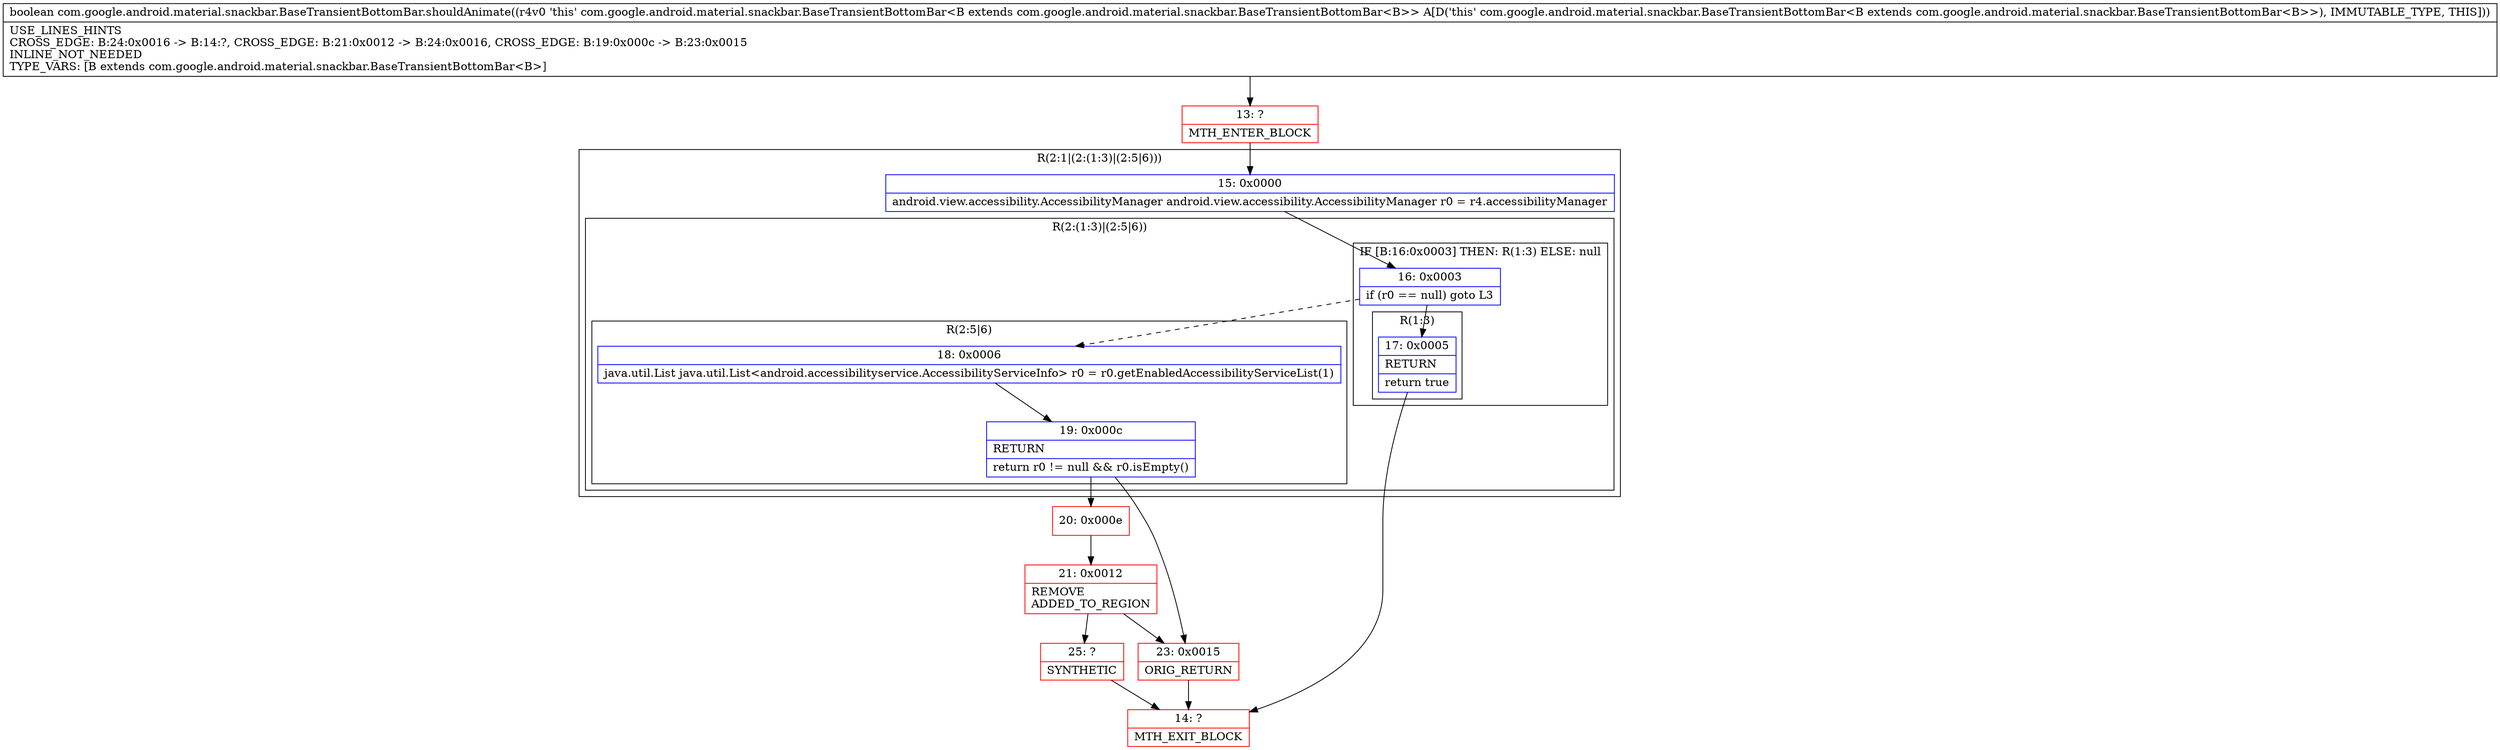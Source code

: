 digraph "CFG forcom.google.android.material.snackbar.BaseTransientBottomBar.shouldAnimate()Z" {
subgraph cluster_Region_458046908 {
label = "R(2:1|(2:(1:3)|(2:5|6)))";
node [shape=record,color=blue];
Node_15 [shape=record,label="{15\:\ 0x0000|android.view.accessibility.AccessibilityManager android.view.accessibility.AccessibilityManager r0 = r4.accessibilityManager\l}"];
subgraph cluster_Region_356409859 {
label = "R(2:(1:3)|(2:5|6))";
node [shape=record,color=blue];
subgraph cluster_IfRegion_1458368852 {
label = "IF [B:16:0x0003] THEN: R(1:3) ELSE: null";
node [shape=record,color=blue];
Node_16 [shape=record,label="{16\:\ 0x0003|if (r0 == null) goto L3\l}"];
subgraph cluster_Region_1381439045 {
label = "R(1:3)";
node [shape=record,color=blue];
Node_17 [shape=record,label="{17\:\ 0x0005|RETURN\l|return true\l}"];
}
}
subgraph cluster_Region_152130012 {
label = "R(2:5|6)";
node [shape=record,color=blue];
Node_18 [shape=record,label="{18\:\ 0x0006|java.util.List java.util.List\<android.accessibilityservice.AccessibilityServiceInfo\> r0 = r0.getEnabledAccessibilityServiceList(1)\l}"];
Node_19 [shape=record,label="{19\:\ 0x000c|RETURN\l|return r0 != null && r0.isEmpty()\l}"];
}
}
}
Node_13 [shape=record,color=red,label="{13\:\ ?|MTH_ENTER_BLOCK\l}"];
Node_14 [shape=record,color=red,label="{14\:\ ?|MTH_EXIT_BLOCK\l}"];
Node_20 [shape=record,color=red,label="{20\:\ 0x000e}"];
Node_21 [shape=record,color=red,label="{21\:\ 0x0012|REMOVE\lADDED_TO_REGION\l}"];
Node_25 [shape=record,color=red,label="{25\:\ ?|SYNTHETIC\l}"];
Node_23 [shape=record,color=red,label="{23\:\ 0x0015|ORIG_RETURN\l}"];
MethodNode[shape=record,label="{boolean com.google.android.material.snackbar.BaseTransientBottomBar.shouldAnimate((r4v0 'this' com.google.android.material.snackbar.BaseTransientBottomBar\<B extends com.google.android.material.snackbar.BaseTransientBottomBar\<B\>\> A[D('this' com.google.android.material.snackbar.BaseTransientBottomBar\<B extends com.google.android.material.snackbar.BaseTransientBottomBar\<B\>\>), IMMUTABLE_TYPE, THIS]))  | USE_LINES_HINTS\lCROSS_EDGE: B:24:0x0016 \-\> B:14:?, CROSS_EDGE: B:21:0x0012 \-\> B:24:0x0016, CROSS_EDGE: B:19:0x000c \-\> B:23:0x0015\lINLINE_NOT_NEEDED\lTYPE_VARS: [B extends com.google.android.material.snackbar.BaseTransientBottomBar\<B\>]\l}"];
MethodNode -> Node_13;Node_15 -> Node_16;
Node_16 -> Node_17;
Node_16 -> Node_18[style=dashed];
Node_17 -> Node_14;
Node_18 -> Node_19;
Node_19 -> Node_20;
Node_19 -> Node_23;
Node_13 -> Node_15;
Node_20 -> Node_21;
Node_21 -> Node_23;
Node_21 -> Node_25;
Node_25 -> Node_14;
Node_23 -> Node_14;
}

